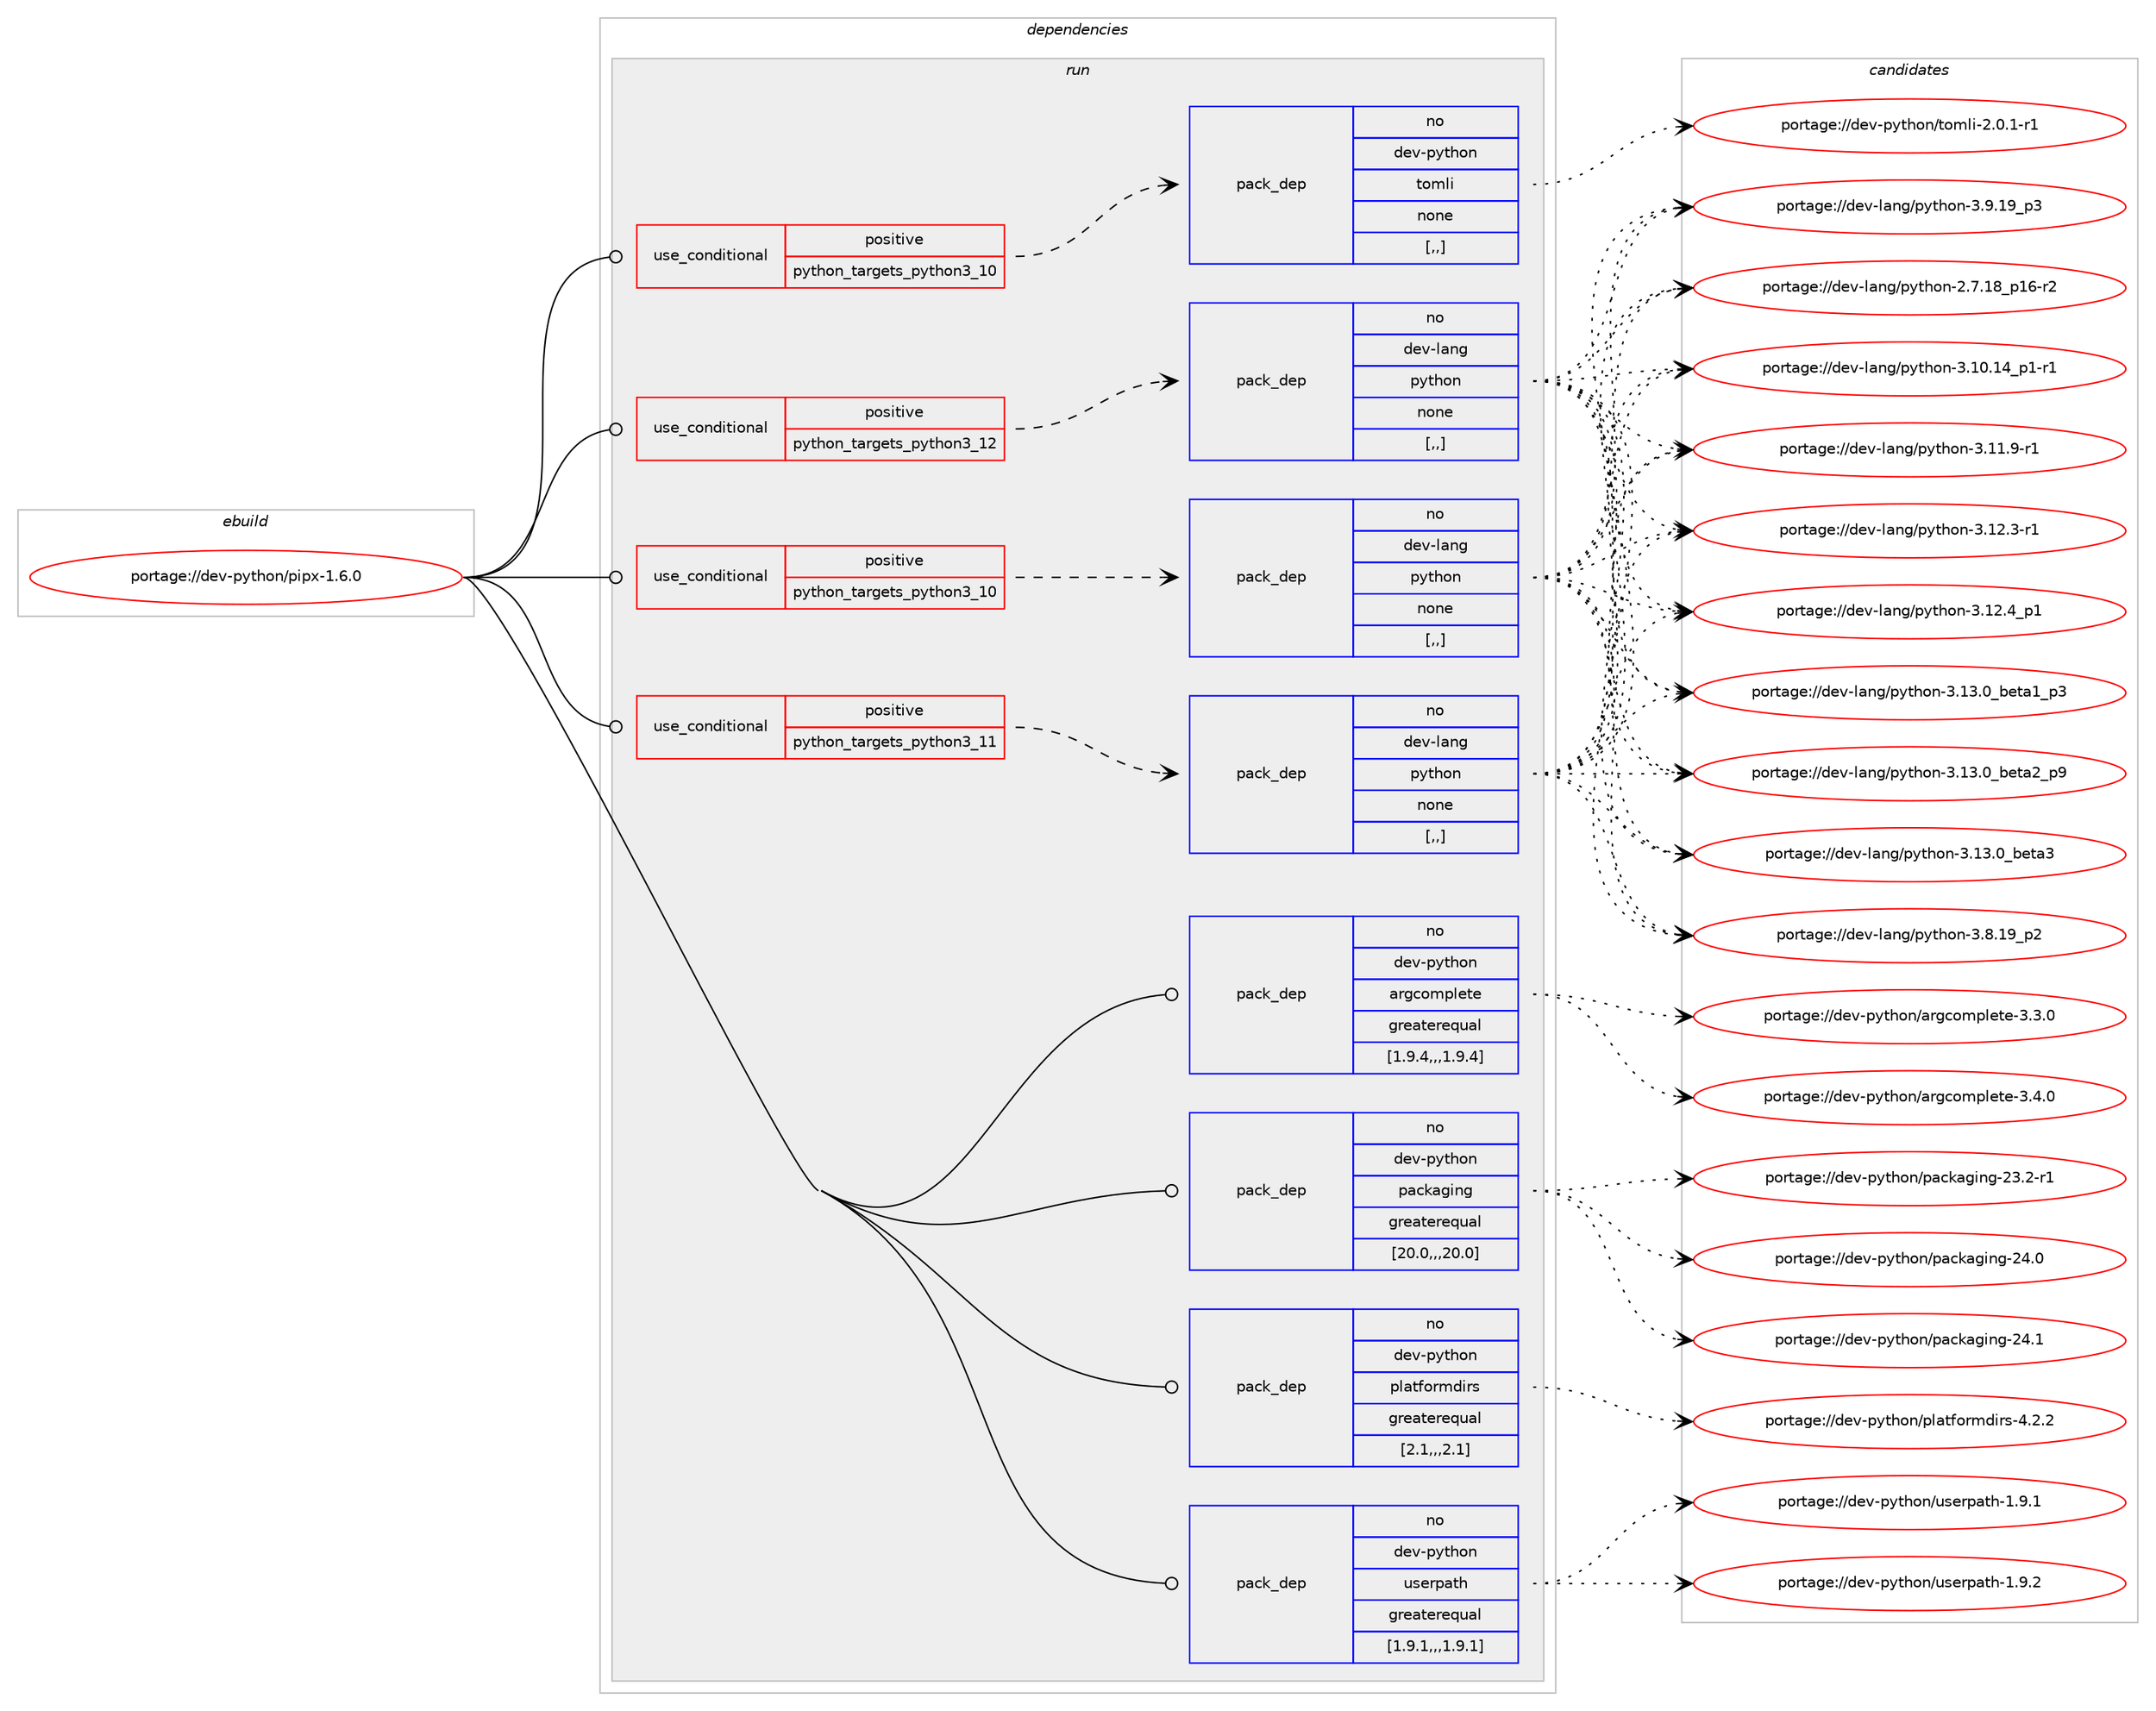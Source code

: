 digraph prolog {

# *************
# Graph options
# *************

newrank=true;
concentrate=true;
compound=true;
graph [rankdir=LR,fontname=Helvetica,fontsize=10,ranksep=1.5];#, ranksep=2.5, nodesep=0.2];
edge  [arrowhead=vee];
node  [fontname=Helvetica,fontsize=10];

# **********
# The ebuild
# **********

subgraph cluster_leftcol {
color=gray;
rank=same;
label=<<i>ebuild</i>>;
id [label="portage://dev-python/pipx-1.6.0", color=red, width=4, href="../dev-python/pipx-1.6.0.svg"];
}

# ****************
# The dependencies
# ****************

subgraph cluster_midcol {
color=gray;
label=<<i>dependencies</i>>;
subgraph cluster_compile {
fillcolor="#eeeeee";
style=filled;
label=<<i>compile</i>>;
}
subgraph cluster_compileandrun {
fillcolor="#eeeeee";
style=filled;
label=<<i>compile and run</i>>;
}
subgraph cluster_run {
fillcolor="#eeeeee";
style=filled;
label=<<i>run</i>>;
subgraph cond35009 {
dependency150880 [label=<<TABLE BORDER="0" CELLBORDER="1" CELLSPACING="0" CELLPADDING="4"><TR><TD ROWSPAN="3" CELLPADDING="10">use_conditional</TD></TR><TR><TD>positive</TD></TR><TR><TD>python_targets_python3_10</TD></TR></TABLE>>, shape=none, color=red];
subgraph pack114654 {
dependency150881 [label=<<TABLE BORDER="0" CELLBORDER="1" CELLSPACING="0" CELLPADDING="4" WIDTH="220"><TR><TD ROWSPAN="6" CELLPADDING="30">pack_dep</TD></TR><TR><TD WIDTH="110">no</TD></TR><TR><TD>dev-lang</TD></TR><TR><TD>python</TD></TR><TR><TD>none</TD></TR><TR><TD>[,,]</TD></TR></TABLE>>, shape=none, color=blue];
}
dependency150880:e -> dependency150881:w [weight=20,style="dashed",arrowhead="vee"];
}
id:e -> dependency150880:w [weight=20,style="solid",arrowhead="odot"];
subgraph cond35010 {
dependency150882 [label=<<TABLE BORDER="0" CELLBORDER="1" CELLSPACING="0" CELLPADDING="4"><TR><TD ROWSPAN="3" CELLPADDING="10">use_conditional</TD></TR><TR><TD>positive</TD></TR><TR><TD>python_targets_python3_10</TD></TR></TABLE>>, shape=none, color=red];
subgraph pack114655 {
dependency150883 [label=<<TABLE BORDER="0" CELLBORDER="1" CELLSPACING="0" CELLPADDING="4" WIDTH="220"><TR><TD ROWSPAN="6" CELLPADDING="30">pack_dep</TD></TR><TR><TD WIDTH="110">no</TD></TR><TR><TD>dev-python</TD></TR><TR><TD>tomli</TD></TR><TR><TD>none</TD></TR><TR><TD>[,,]</TD></TR></TABLE>>, shape=none, color=blue];
}
dependency150882:e -> dependency150883:w [weight=20,style="dashed",arrowhead="vee"];
}
id:e -> dependency150882:w [weight=20,style="solid",arrowhead="odot"];
subgraph cond35011 {
dependency150884 [label=<<TABLE BORDER="0" CELLBORDER="1" CELLSPACING="0" CELLPADDING="4"><TR><TD ROWSPAN="3" CELLPADDING="10">use_conditional</TD></TR><TR><TD>positive</TD></TR><TR><TD>python_targets_python3_11</TD></TR></TABLE>>, shape=none, color=red];
subgraph pack114656 {
dependency150885 [label=<<TABLE BORDER="0" CELLBORDER="1" CELLSPACING="0" CELLPADDING="4" WIDTH="220"><TR><TD ROWSPAN="6" CELLPADDING="30">pack_dep</TD></TR><TR><TD WIDTH="110">no</TD></TR><TR><TD>dev-lang</TD></TR><TR><TD>python</TD></TR><TR><TD>none</TD></TR><TR><TD>[,,]</TD></TR></TABLE>>, shape=none, color=blue];
}
dependency150884:e -> dependency150885:w [weight=20,style="dashed",arrowhead="vee"];
}
id:e -> dependency150884:w [weight=20,style="solid",arrowhead="odot"];
subgraph cond35012 {
dependency150886 [label=<<TABLE BORDER="0" CELLBORDER="1" CELLSPACING="0" CELLPADDING="4"><TR><TD ROWSPAN="3" CELLPADDING="10">use_conditional</TD></TR><TR><TD>positive</TD></TR><TR><TD>python_targets_python3_12</TD></TR></TABLE>>, shape=none, color=red];
subgraph pack114657 {
dependency150887 [label=<<TABLE BORDER="0" CELLBORDER="1" CELLSPACING="0" CELLPADDING="4" WIDTH="220"><TR><TD ROWSPAN="6" CELLPADDING="30">pack_dep</TD></TR><TR><TD WIDTH="110">no</TD></TR><TR><TD>dev-lang</TD></TR><TR><TD>python</TD></TR><TR><TD>none</TD></TR><TR><TD>[,,]</TD></TR></TABLE>>, shape=none, color=blue];
}
dependency150886:e -> dependency150887:w [weight=20,style="dashed",arrowhead="vee"];
}
id:e -> dependency150886:w [weight=20,style="solid",arrowhead="odot"];
subgraph pack114658 {
dependency150888 [label=<<TABLE BORDER="0" CELLBORDER="1" CELLSPACING="0" CELLPADDING="4" WIDTH="220"><TR><TD ROWSPAN="6" CELLPADDING="30">pack_dep</TD></TR><TR><TD WIDTH="110">no</TD></TR><TR><TD>dev-python</TD></TR><TR><TD>argcomplete</TD></TR><TR><TD>greaterequal</TD></TR><TR><TD>[1.9.4,,,1.9.4]</TD></TR></TABLE>>, shape=none, color=blue];
}
id:e -> dependency150888:w [weight=20,style="solid",arrowhead="odot"];
subgraph pack114659 {
dependency150889 [label=<<TABLE BORDER="0" CELLBORDER="1" CELLSPACING="0" CELLPADDING="4" WIDTH="220"><TR><TD ROWSPAN="6" CELLPADDING="30">pack_dep</TD></TR><TR><TD WIDTH="110">no</TD></TR><TR><TD>dev-python</TD></TR><TR><TD>packaging</TD></TR><TR><TD>greaterequal</TD></TR><TR><TD>[20.0,,,20.0]</TD></TR></TABLE>>, shape=none, color=blue];
}
id:e -> dependency150889:w [weight=20,style="solid",arrowhead="odot"];
subgraph pack114660 {
dependency150890 [label=<<TABLE BORDER="0" CELLBORDER="1" CELLSPACING="0" CELLPADDING="4" WIDTH="220"><TR><TD ROWSPAN="6" CELLPADDING="30">pack_dep</TD></TR><TR><TD WIDTH="110">no</TD></TR><TR><TD>dev-python</TD></TR><TR><TD>platformdirs</TD></TR><TR><TD>greaterequal</TD></TR><TR><TD>[2.1,,,2.1]</TD></TR></TABLE>>, shape=none, color=blue];
}
id:e -> dependency150890:w [weight=20,style="solid",arrowhead="odot"];
subgraph pack114661 {
dependency150891 [label=<<TABLE BORDER="0" CELLBORDER="1" CELLSPACING="0" CELLPADDING="4" WIDTH="220"><TR><TD ROWSPAN="6" CELLPADDING="30">pack_dep</TD></TR><TR><TD WIDTH="110">no</TD></TR><TR><TD>dev-python</TD></TR><TR><TD>userpath</TD></TR><TR><TD>greaterequal</TD></TR><TR><TD>[1.9.1,,,1.9.1]</TD></TR></TABLE>>, shape=none, color=blue];
}
id:e -> dependency150891:w [weight=20,style="solid",arrowhead="odot"];
}
}

# **************
# The candidates
# **************

subgraph cluster_choices {
rank=same;
color=gray;
label=<<i>candidates</i>>;

subgraph choice114654 {
color=black;
nodesep=1;
choice100101118451089711010347112121116104111110455046554649569511249544511450 [label="portage://dev-lang/python-2.7.18_p16-r2", color=red, width=4,href="../dev-lang/python-2.7.18_p16-r2.svg"];
choice100101118451089711010347112121116104111110455146494846495295112494511449 [label="portage://dev-lang/python-3.10.14_p1-r1", color=red, width=4,href="../dev-lang/python-3.10.14_p1-r1.svg"];
choice100101118451089711010347112121116104111110455146494946574511449 [label="portage://dev-lang/python-3.11.9-r1", color=red, width=4,href="../dev-lang/python-3.11.9-r1.svg"];
choice100101118451089711010347112121116104111110455146495046514511449 [label="portage://dev-lang/python-3.12.3-r1", color=red, width=4,href="../dev-lang/python-3.12.3-r1.svg"];
choice100101118451089711010347112121116104111110455146495046529511249 [label="portage://dev-lang/python-3.12.4_p1", color=red, width=4,href="../dev-lang/python-3.12.4_p1.svg"];
choice10010111845108971101034711212111610411111045514649514648959810111697499511251 [label="portage://dev-lang/python-3.13.0_beta1_p3", color=red, width=4,href="../dev-lang/python-3.13.0_beta1_p3.svg"];
choice10010111845108971101034711212111610411111045514649514648959810111697509511257 [label="portage://dev-lang/python-3.13.0_beta2_p9", color=red, width=4,href="../dev-lang/python-3.13.0_beta2_p9.svg"];
choice1001011184510897110103471121211161041111104551464951464895981011169751 [label="portage://dev-lang/python-3.13.0_beta3", color=red, width=4,href="../dev-lang/python-3.13.0_beta3.svg"];
choice100101118451089711010347112121116104111110455146564649579511250 [label="portage://dev-lang/python-3.8.19_p2", color=red, width=4,href="../dev-lang/python-3.8.19_p2.svg"];
choice100101118451089711010347112121116104111110455146574649579511251 [label="portage://dev-lang/python-3.9.19_p3", color=red, width=4,href="../dev-lang/python-3.9.19_p3.svg"];
dependency150881:e -> choice100101118451089711010347112121116104111110455046554649569511249544511450:w [style=dotted,weight="100"];
dependency150881:e -> choice100101118451089711010347112121116104111110455146494846495295112494511449:w [style=dotted,weight="100"];
dependency150881:e -> choice100101118451089711010347112121116104111110455146494946574511449:w [style=dotted,weight="100"];
dependency150881:e -> choice100101118451089711010347112121116104111110455146495046514511449:w [style=dotted,weight="100"];
dependency150881:e -> choice100101118451089711010347112121116104111110455146495046529511249:w [style=dotted,weight="100"];
dependency150881:e -> choice10010111845108971101034711212111610411111045514649514648959810111697499511251:w [style=dotted,weight="100"];
dependency150881:e -> choice10010111845108971101034711212111610411111045514649514648959810111697509511257:w [style=dotted,weight="100"];
dependency150881:e -> choice1001011184510897110103471121211161041111104551464951464895981011169751:w [style=dotted,weight="100"];
dependency150881:e -> choice100101118451089711010347112121116104111110455146564649579511250:w [style=dotted,weight="100"];
dependency150881:e -> choice100101118451089711010347112121116104111110455146574649579511251:w [style=dotted,weight="100"];
}
subgraph choice114655 {
color=black;
nodesep=1;
choice10010111845112121116104111110471161111091081054550464846494511449 [label="portage://dev-python/tomli-2.0.1-r1", color=red, width=4,href="../dev-python/tomli-2.0.1-r1.svg"];
dependency150883:e -> choice10010111845112121116104111110471161111091081054550464846494511449:w [style=dotted,weight="100"];
}
subgraph choice114656 {
color=black;
nodesep=1;
choice100101118451089711010347112121116104111110455046554649569511249544511450 [label="portage://dev-lang/python-2.7.18_p16-r2", color=red, width=4,href="../dev-lang/python-2.7.18_p16-r2.svg"];
choice100101118451089711010347112121116104111110455146494846495295112494511449 [label="portage://dev-lang/python-3.10.14_p1-r1", color=red, width=4,href="../dev-lang/python-3.10.14_p1-r1.svg"];
choice100101118451089711010347112121116104111110455146494946574511449 [label="portage://dev-lang/python-3.11.9-r1", color=red, width=4,href="../dev-lang/python-3.11.9-r1.svg"];
choice100101118451089711010347112121116104111110455146495046514511449 [label="portage://dev-lang/python-3.12.3-r1", color=red, width=4,href="../dev-lang/python-3.12.3-r1.svg"];
choice100101118451089711010347112121116104111110455146495046529511249 [label="portage://dev-lang/python-3.12.4_p1", color=red, width=4,href="../dev-lang/python-3.12.4_p1.svg"];
choice10010111845108971101034711212111610411111045514649514648959810111697499511251 [label="portage://dev-lang/python-3.13.0_beta1_p3", color=red, width=4,href="../dev-lang/python-3.13.0_beta1_p3.svg"];
choice10010111845108971101034711212111610411111045514649514648959810111697509511257 [label="portage://dev-lang/python-3.13.0_beta2_p9", color=red, width=4,href="../dev-lang/python-3.13.0_beta2_p9.svg"];
choice1001011184510897110103471121211161041111104551464951464895981011169751 [label="portage://dev-lang/python-3.13.0_beta3", color=red, width=4,href="../dev-lang/python-3.13.0_beta3.svg"];
choice100101118451089711010347112121116104111110455146564649579511250 [label="portage://dev-lang/python-3.8.19_p2", color=red, width=4,href="../dev-lang/python-3.8.19_p2.svg"];
choice100101118451089711010347112121116104111110455146574649579511251 [label="portage://dev-lang/python-3.9.19_p3", color=red, width=4,href="../dev-lang/python-3.9.19_p3.svg"];
dependency150885:e -> choice100101118451089711010347112121116104111110455046554649569511249544511450:w [style=dotted,weight="100"];
dependency150885:e -> choice100101118451089711010347112121116104111110455146494846495295112494511449:w [style=dotted,weight="100"];
dependency150885:e -> choice100101118451089711010347112121116104111110455146494946574511449:w [style=dotted,weight="100"];
dependency150885:e -> choice100101118451089711010347112121116104111110455146495046514511449:w [style=dotted,weight="100"];
dependency150885:e -> choice100101118451089711010347112121116104111110455146495046529511249:w [style=dotted,weight="100"];
dependency150885:e -> choice10010111845108971101034711212111610411111045514649514648959810111697499511251:w [style=dotted,weight="100"];
dependency150885:e -> choice10010111845108971101034711212111610411111045514649514648959810111697509511257:w [style=dotted,weight="100"];
dependency150885:e -> choice1001011184510897110103471121211161041111104551464951464895981011169751:w [style=dotted,weight="100"];
dependency150885:e -> choice100101118451089711010347112121116104111110455146564649579511250:w [style=dotted,weight="100"];
dependency150885:e -> choice100101118451089711010347112121116104111110455146574649579511251:w [style=dotted,weight="100"];
}
subgraph choice114657 {
color=black;
nodesep=1;
choice100101118451089711010347112121116104111110455046554649569511249544511450 [label="portage://dev-lang/python-2.7.18_p16-r2", color=red, width=4,href="../dev-lang/python-2.7.18_p16-r2.svg"];
choice100101118451089711010347112121116104111110455146494846495295112494511449 [label="portage://dev-lang/python-3.10.14_p1-r1", color=red, width=4,href="../dev-lang/python-3.10.14_p1-r1.svg"];
choice100101118451089711010347112121116104111110455146494946574511449 [label="portage://dev-lang/python-3.11.9-r1", color=red, width=4,href="../dev-lang/python-3.11.9-r1.svg"];
choice100101118451089711010347112121116104111110455146495046514511449 [label="portage://dev-lang/python-3.12.3-r1", color=red, width=4,href="../dev-lang/python-3.12.3-r1.svg"];
choice100101118451089711010347112121116104111110455146495046529511249 [label="portage://dev-lang/python-3.12.4_p1", color=red, width=4,href="../dev-lang/python-3.12.4_p1.svg"];
choice10010111845108971101034711212111610411111045514649514648959810111697499511251 [label="portage://dev-lang/python-3.13.0_beta1_p3", color=red, width=4,href="../dev-lang/python-3.13.0_beta1_p3.svg"];
choice10010111845108971101034711212111610411111045514649514648959810111697509511257 [label="portage://dev-lang/python-3.13.0_beta2_p9", color=red, width=4,href="../dev-lang/python-3.13.0_beta2_p9.svg"];
choice1001011184510897110103471121211161041111104551464951464895981011169751 [label="portage://dev-lang/python-3.13.0_beta3", color=red, width=4,href="../dev-lang/python-3.13.0_beta3.svg"];
choice100101118451089711010347112121116104111110455146564649579511250 [label="portage://dev-lang/python-3.8.19_p2", color=red, width=4,href="../dev-lang/python-3.8.19_p2.svg"];
choice100101118451089711010347112121116104111110455146574649579511251 [label="portage://dev-lang/python-3.9.19_p3", color=red, width=4,href="../dev-lang/python-3.9.19_p3.svg"];
dependency150887:e -> choice100101118451089711010347112121116104111110455046554649569511249544511450:w [style=dotted,weight="100"];
dependency150887:e -> choice100101118451089711010347112121116104111110455146494846495295112494511449:w [style=dotted,weight="100"];
dependency150887:e -> choice100101118451089711010347112121116104111110455146494946574511449:w [style=dotted,weight="100"];
dependency150887:e -> choice100101118451089711010347112121116104111110455146495046514511449:w [style=dotted,weight="100"];
dependency150887:e -> choice100101118451089711010347112121116104111110455146495046529511249:w [style=dotted,weight="100"];
dependency150887:e -> choice10010111845108971101034711212111610411111045514649514648959810111697499511251:w [style=dotted,weight="100"];
dependency150887:e -> choice10010111845108971101034711212111610411111045514649514648959810111697509511257:w [style=dotted,weight="100"];
dependency150887:e -> choice1001011184510897110103471121211161041111104551464951464895981011169751:w [style=dotted,weight="100"];
dependency150887:e -> choice100101118451089711010347112121116104111110455146564649579511250:w [style=dotted,weight="100"];
dependency150887:e -> choice100101118451089711010347112121116104111110455146574649579511251:w [style=dotted,weight="100"];
}
subgraph choice114658 {
color=black;
nodesep=1;
choice10010111845112121116104111110479711410399111109112108101116101455146514648 [label="portage://dev-python/argcomplete-3.3.0", color=red, width=4,href="../dev-python/argcomplete-3.3.0.svg"];
choice10010111845112121116104111110479711410399111109112108101116101455146524648 [label="portage://dev-python/argcomplete-3.4.0", color=red, width=4,href="../dev-python/argcomplete-3.4.0.svg"];
dependency150888:e -> choice10010111845112121116104111110479711410399111109112108101116101455146514648:w [style=dotted,weight="100"];
dependency150888:e -> choice10010111845112121116104111110479711410399111109112108101116101455146524648:w [style=dotted,weight="100"];
}
subgraph choice114659 {
color=black;
nodesep=1;
choice100101118451121211161041111104711297991079710310511010345505146504511449 [label="portage://dev-python/packaging-23.2-r1", color=red, width=4,href="../dev-python/packaging-23.2-r1.svg"];
choice10010111845112121116104111110471129799107971031051101034550524648 [label="portage://dev-python/packaging-24.0", color=red, width=4,href="../dev-python/packaging-24.0.svg"];
choice10010111845112121116104111110471129799107971031051101034550524649 [label="portage://dev-python/packaging-24.1", color=red, width=4,href="../dev-python/packaging-24.1.svg"];
dependency150889:e -> choice100101118451121211161041111104711297991079710310511010345505146504511449:w [style=dotted,weight="100"];
dependency150889:e -> choice10010111845112121116104111110471129799107971031051101034550524648:w [style=dotted,weight="100"];
dependency150889:e -> choice10010111845112121116104111110471129799107971031051101034550524649:w [style=dotted,weight="100"];
}
subgraph choice114660 {
color=black;
nodesep=1;
choice100101118451121211161041111104711210897116102111114109100105114115455246504650 [label="portage://dev-python/platformdirs-4.2.2", color=red, width=4,href="../dev-python/platformdirs-4.2.2.svg"];
dependency150890:e -> choice100101118451121211161041111104711210897116102111114109100105114115455246504650:w [style=dotted,weight="100"];
}
subgraph choice114661 {
color=black;
nodesep=1;
choice100101118451121211161041111104711711510111411297116104454946574649 [label="portage://dev-python/userpath-1.9.1", color=red, width=4,href="../dev-python/userpath-1.9.1.svg"];
choice100101118451121211161041111104711711510111411297116104454946574650 [label="portage://dev-python/userpath-1.9.2", color=red, width=4,href="../dev-python/userpath-1.9.2.svg"];
dependency150891:e -> choice100101118451121211161041111104711711510111411297116104454946574649:w [style=dotted,weight="100"];
dependency150891:e -> choice100101118451121211161041111104711711510111411297116104454946574650:w [style=dotted,weight="100"];
}
}

}
